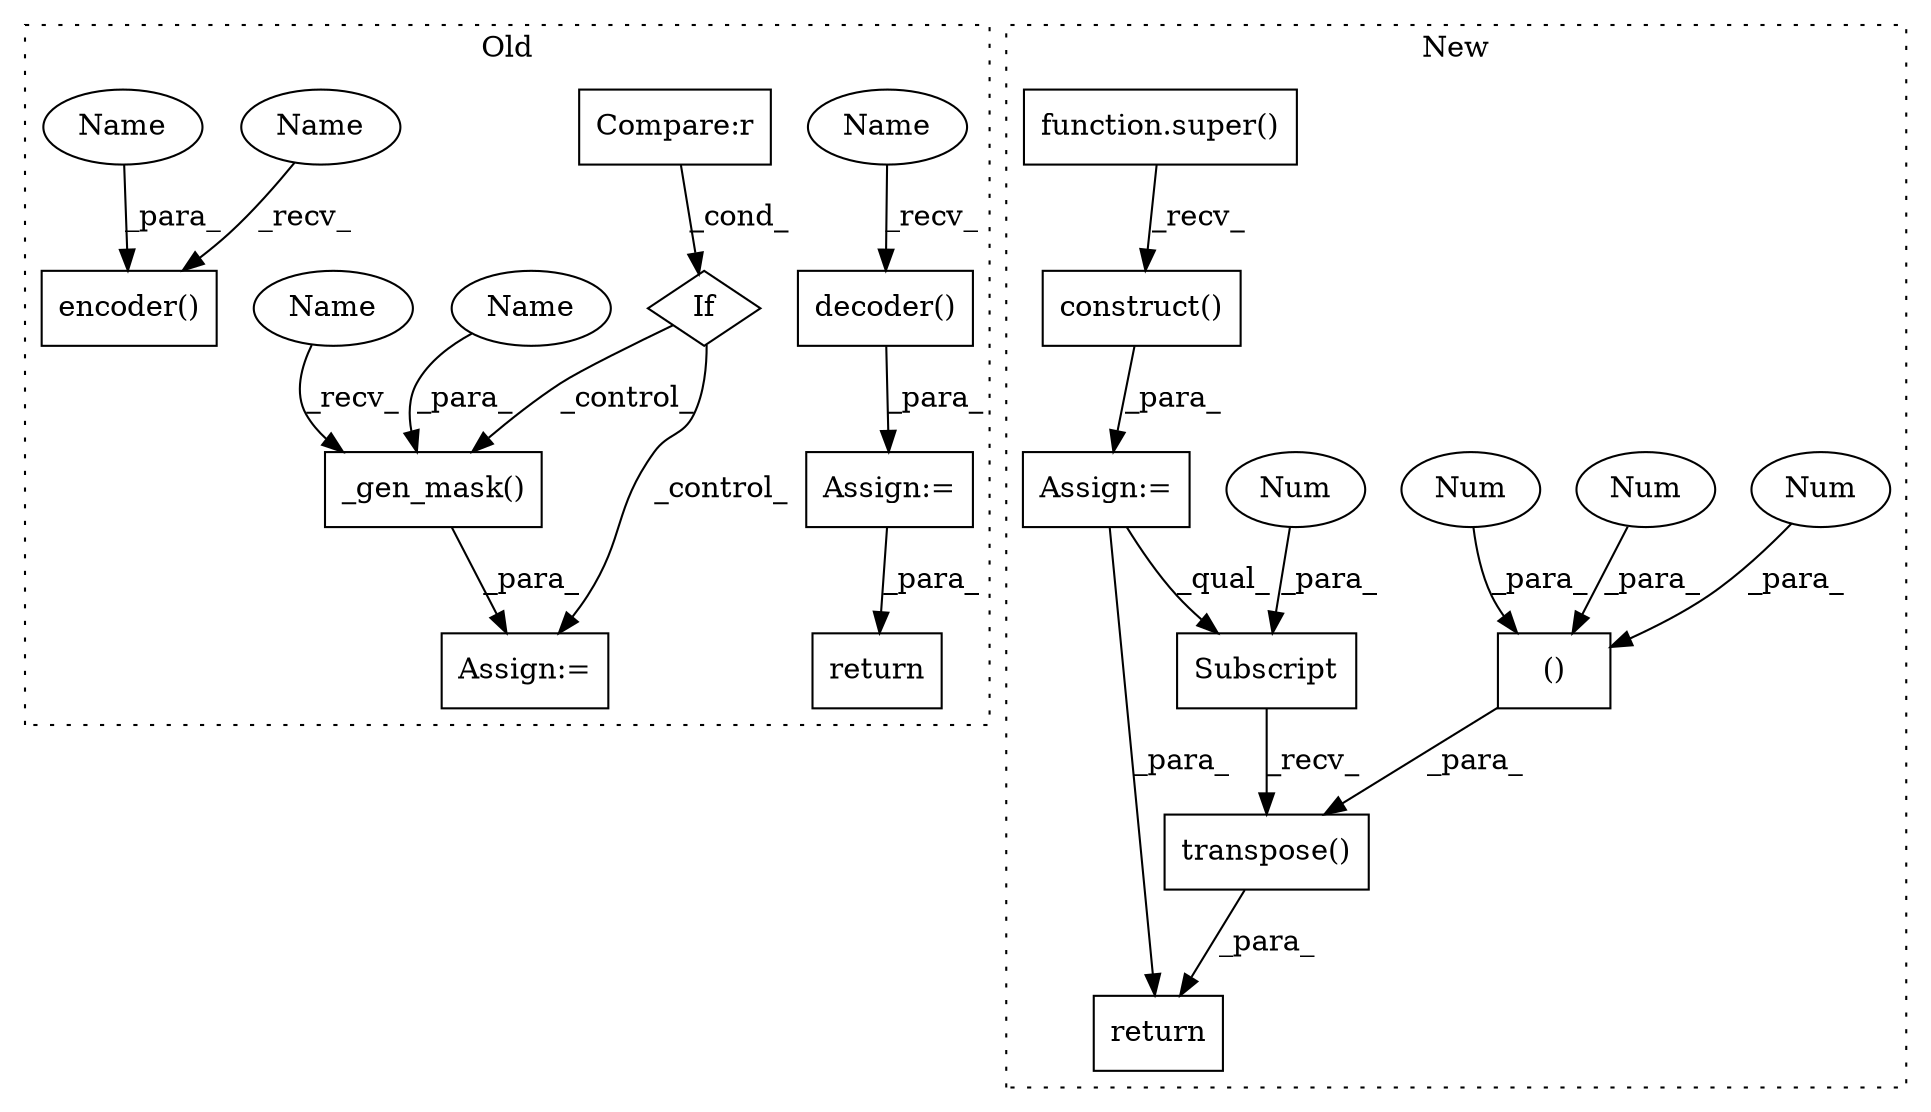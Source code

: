 digraph G {
subgraph cluster0 {
1 [label="decoder()" a="75" s="8461,8484" l="13,26" shape="box"];
3 [label="encoder()" a="75" s="8380,8403" l="13,35" shape="box"];
5 [label="_gen_mask()" a="75" s="8330,8355" l="15,1" shape="box"];
6 [label="If" a="96" s="8294" l="3" shape="diamond"];
7 [label="Compare:r" a="40" s="8297" l="12" shape="box"];
15 [label="Assign:=" a="68" s="8327" l="3" shape="box"];
17 [label="Assign:=" a="68" s="8458" l="3" shape="box"];
19 [label="return" a="93" s="8519" l="7" shape="box"];
20 [label="Name" a="87" s="8461" l="4" shape="ellipse"];
21 [label="Name" a="87" s="8330" l="4" shape="ellipse"];
22 [label="Name" a="87" s="8380" l="4" shape="ellipse"];
23 [label="Name" a="87" s="8345" l="10" shape="ellipse"];
24 [label="Name" a="87" s="8393" l="10" shape="ellipse"];
label = "Old";
style="dotted";
}
subgraph cluster1 {
2 [label="construct()" a="75" s="8438,8496" l="18,1" shape="box"];
4 [label="Subscript" a="63" s="8516,0" l="14,0" shape="box"];
8 [label="transpose()" a="75" s="8516,8550" l="25,1" shape="box"];
9 [label="()" a="54" s="8543" l="6" shape="box"];
10 [label="function.super()" a="75" s="8438" l="7" shape="box"];
11 [label="Num" a="76" s="8548" l="1" shape="ellipse"];
12 [label="Num" a="76" s="8528" l="1" shape="ellipse"];
13 [label="Num" a="76" s="8545" l="1" shape="ellipse"];
14 [label="Num" a="76" s="8542" l="1" shape="ellipse"];
16 [label="Assign:=" a="68" s="8435" l="3" shape="box"];
18 [label="return" a="93" s="8561" l="7" shape="box"];
label = "New";
style="dotted";
}
1 -> 17 [label="_para_"];
2 -> 16 [label="_para_"];
4 -> 8 [label="_recv_"];
5 -> 15 [label="_para_"];
6 -> 5 [label="_control_"];
6 -> 15 [label="_control_"];
7 -> 6 [label="_cond_"];
8 -> 18 [label="_para_"];
9 -> 8 [label="_para_"];
10 -> 2 [label="_recv_"];
11 -> 9 [label="_para_"];
12 -> 4 [label="_para_"];
13 -> 9 [label="_para_"];
14 -> 9 [label="_para_"];
16 -> 4 [label="_qual_"];
16 -> 18 [label="_para_"];
17 -> 19 [label="_para_"];
20 -> 1 [label="_recv_"];
21 -> 5 [label="_recv_"];
22 -> 3 [label="_recv_"];
23 -> 5 [label="_para_"];
24 -> 3 [label="_para_"];
}